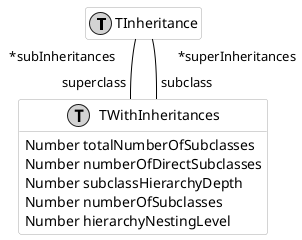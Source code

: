 @startumlhide empty membersskinparam class {  BackgroundColor white  ArrowColor black  BorderColor darkGray}class TInheritance << (T,lightGrey) >> {}class TWithInheritances << (T,lightGrey) >> {  Number totalNumberOfSubclasses  Number numberOfDirectSubclasses  Number subclassHierarchyDepth  Number numberOfSubclasses  Number hierarchyNestingLevel}TInheritance " *subInheritances" -- "superclass" TWithInheritancesTInheritance " *superInheritances" -- "subclass" TWithInheritances@enduml